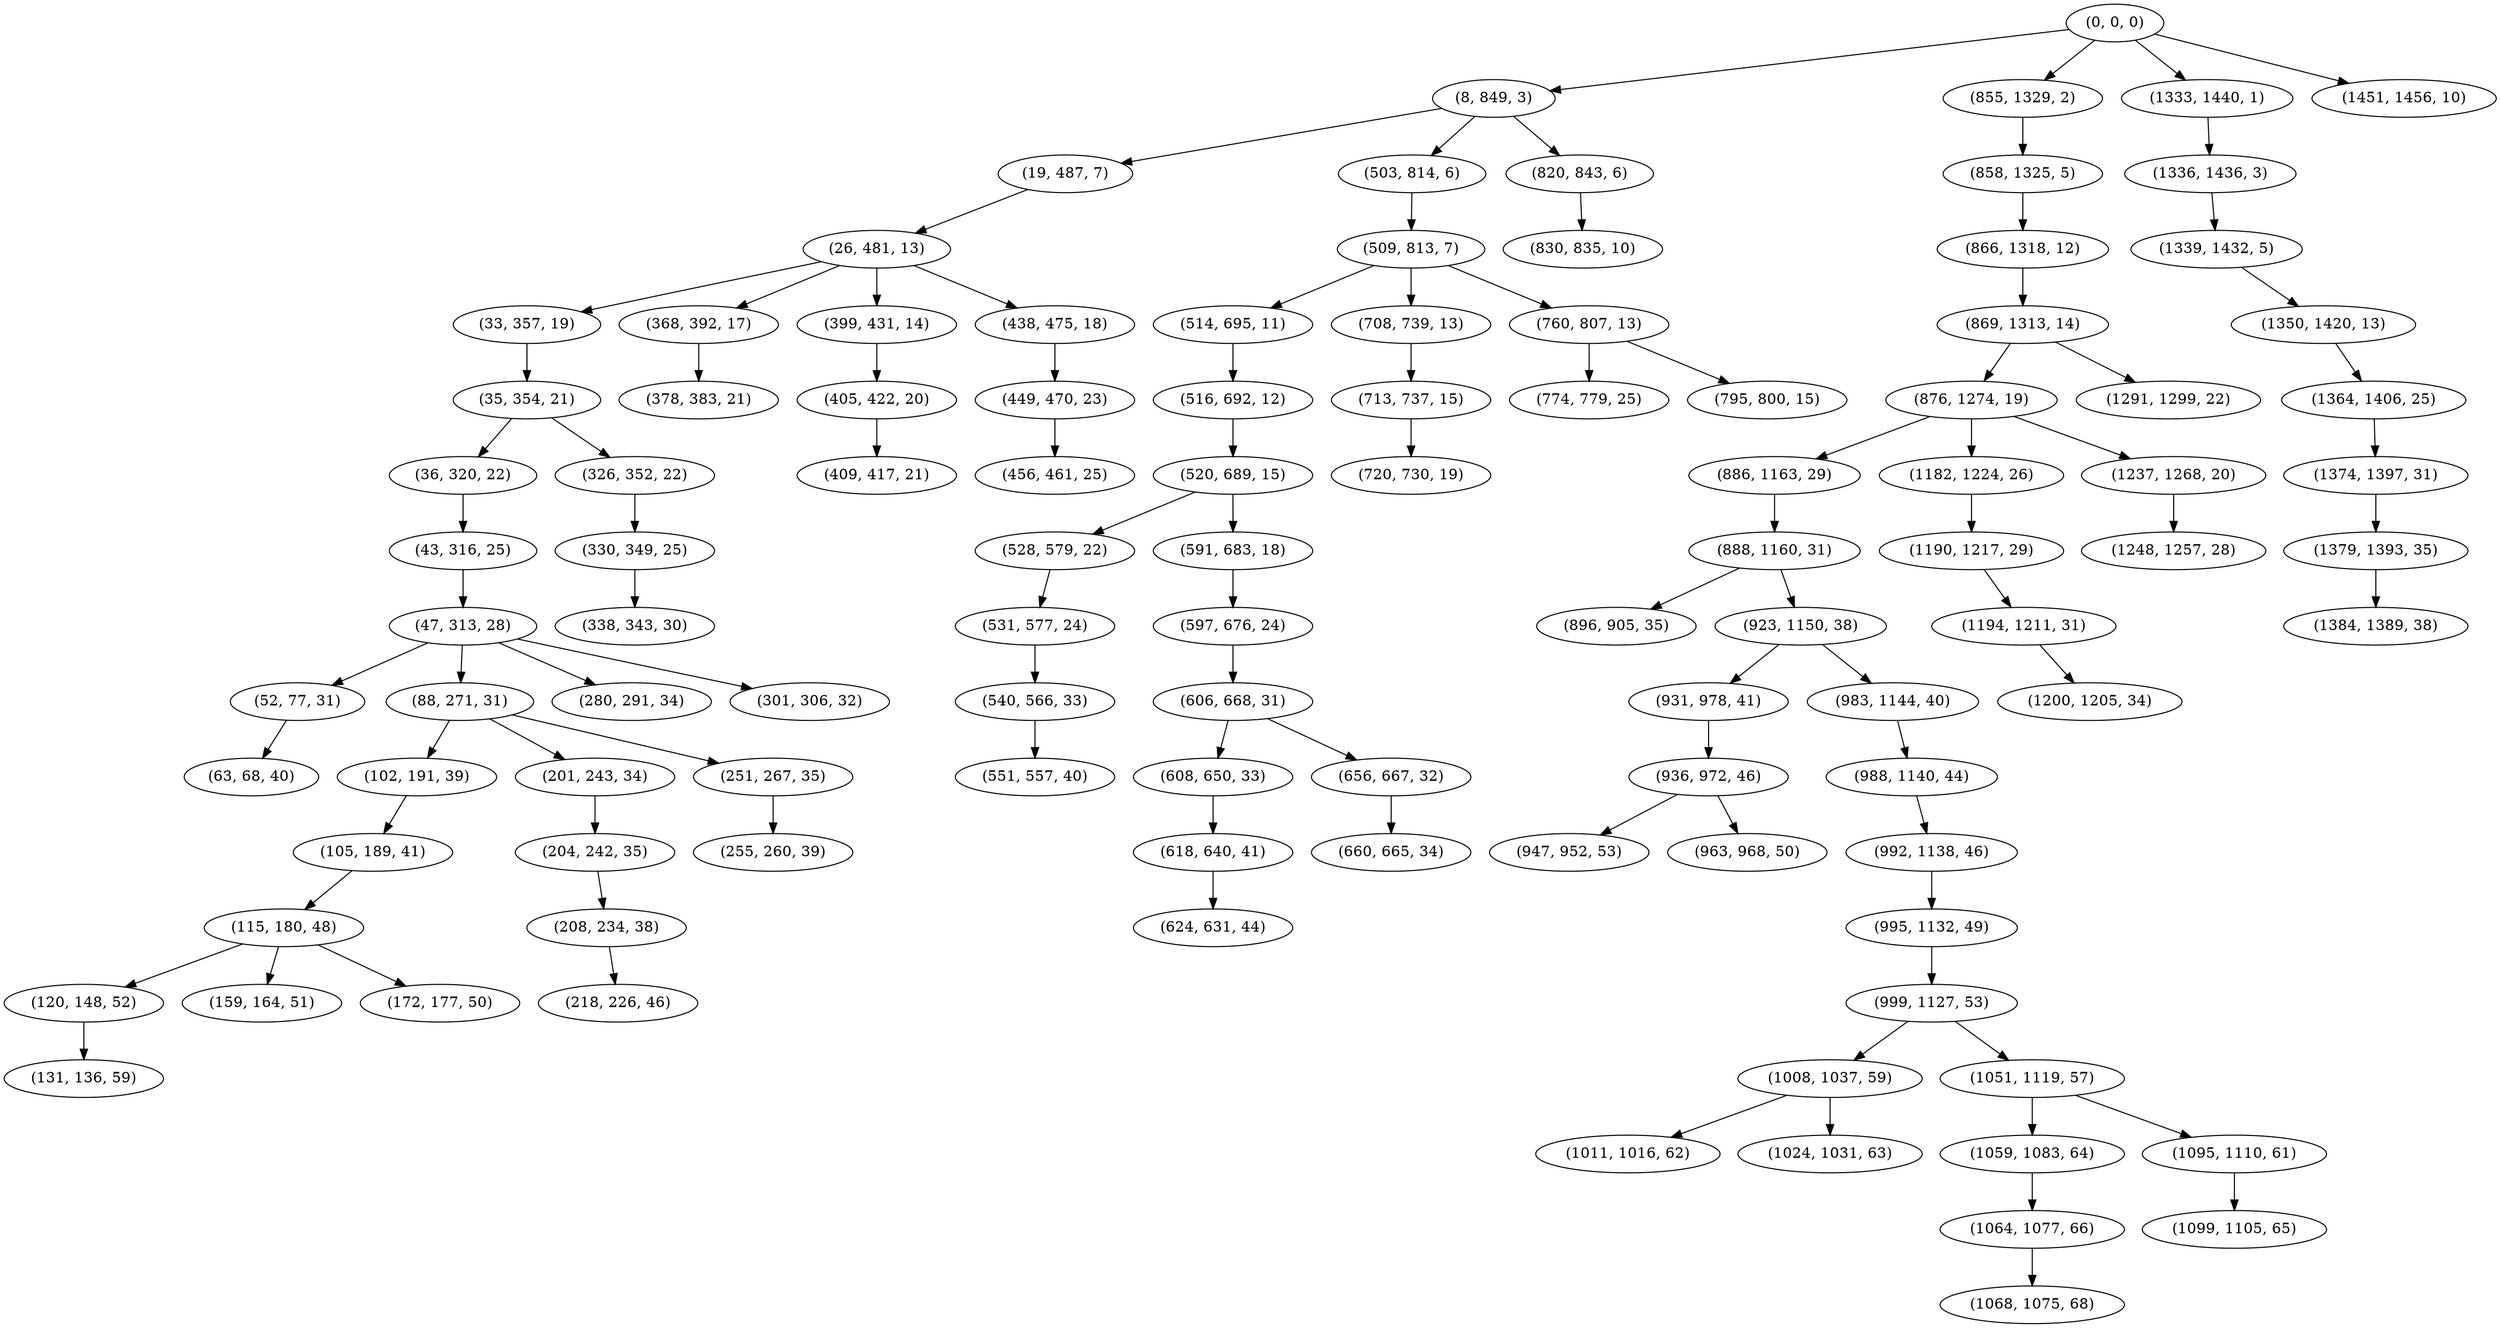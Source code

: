 digraph tree {
    "(0, 0, 0)";
    "(8, 849, 3)";
    "(19, 487, 7)";
    "(26, 481, 13)";
    "(33, 357, 19)";
    "(35, 354, 21)";
    "(36, 320, 22)";
    "(43, 316, 25)";
    "(47, 313, 28)";
    "(52, 77, 31)";
    "(63, 68, 40)";
    "(88, 271, 31)";
    "(102, 191, 39)";
    "(105, 189, 41)";
    "(115, 180, 48)";
    "(120, 148, 52)";
    "(131, 136, 59)";
    "(159, 164, 51)";
    "(172, 177, 50)";
    "(201, 243, 34)";
    "(204, 242, 35)";
    "(208, 234, 38)";
    "(218, 226, 46)";
    "(251, 267, 35)";
    "(255, 260, 39)";
    "(280, 291, 34)";
    "(301, 306, 32)";
    "(326, 352, 22)";
    "(330, 349, 25)";
    "(338, 343, 30)";
    "(368, 392, 17)";
    "(378, 383, 21)";
    "(399, 431, 14)";
    "(405, 422, 20)";
    "(409, 417, 21)";
    "(438, 475, 18)";
    "(449, 470, 23)";
    "(456, 461, 25)";
    "(503, 814, 6)";
    "(509, 813, 7)";
    "(514, 695, 11)";
    "(516, 692, 12)";
    "(520, 689, 15)";
    "(528, 579, 22)";
    "(531, 577, 24)";
    "(540, 566, 33)";
    "(551, 557, 40)";
    "(591, 683, 18)";
    "(597, 676, 24)";
    "(606, 668, 31)";
    "(608, 650, 33)";
    "(618, 640, 41)";
    "(624, 631, 44)";
    "(656, 667, 32)";
    "(660, 665, 34)";
    "(708, 739, 13)";
    "(713, 737, 15)";
    "(720, 730, 19)";
    "(760, 807, 13)";
    "(774, 779, 25)";
    "(795, 800, 15)";
    "(820, 843, 6)";
    "(830, 835, 10)";
    "(855, 1329, 2)";
    "(858, 1325, 5)";
    "(866, 1318, 12)";
    "(869, 1313, 14)";
    "(876, 1274, 19)";
    "(886, 1163, 29)";
    "(888, 1160, 31)";
    "(896, 905, 35)";
    "(923, 1150, 38)";
    "(931, 978, 41)";
    "(936, 972, 46)";
    "(947, 952, 53)";
    "(963, 968, 50)";
    "(983, 1144, 40)";
    "(988, 1140, 44)";
    "(992, 1138, 46)";
    "(995, 1132, 49)";
    "(999, 1127, 53)";
    "(1008, 1037, 59)";
    "(1011, 1016, 62)";
    "(1024, 1031, 63)";
    "(1051, 1119, 57)";
    "(1059, 1083, 64)";
    "(1064, 1077, 66)";
    "(1068, 1075, 68)";
    "(1095, 1110, 61)";
    "(1099, 1105, 65)";
    "(1182, 1224, 26)";
    "(1190, 1217, 29)";
    "(1194, 1211, 31)";
    "(1200, 1205, 34)";
    "(1237, 1268, 20)";
    "(1248, 1257, 28)";
    "(1291, 1299, 22)";
    "(1333, 1440, 1)";
    "(1336, 1436, 3)";
    "(1339, 1432, 5)";
    "(1350, 1420, 13)";
    "(1364, 1406, 25)";
    "(1374, 1397, 31)";
    "(1379, 1393, 35)";
    "(1384, 1389, 38)";
    "(1451, 1456, 10)";
    "(0, 0, 0)" -> "(8, 849, 3)";
    "(0, 0, 0)" -> "(855, 1329, 2)";
    "(0, 0, 0)" -> "(1333, 1440, 1)";
    "(0, 0, 0)" -> "(1451, 1456, 10)";
    "(8, 849, 3)" -> "(19, 487, 7)";
    "(8, 849, 3)" -> "(503, 814, 6)";
    "(8, 849, 3)" -> "(820, 843, 6)";
    "(19, 487, 7)" -> "(26, 481, 13)";
    "(26, 481, 13)" -> "(33, 357, 19)";
    "(26, 481, 13)" -> "(368, 392, 17)";
    "(26, 481, 13)" -> "(399, 431, 14)";
    "(26, 481, 13)" -> "(438, 475, 18)";
    "(33, 357, 19)" -> "(35, 354, 21)";
    "(35, 354, 21)" -> "(36, 320, 22)";
    "(35, 354, 21)" -> "(326, 352, 22)";
    "(36, 320, 22)" -> "(43, 316, 25)";
    "(43, 316, 25)" -> "(47, 313, 28)";
    "(47, 313, 28)" -> "(52, 77, 31)";
    "(47, 313, 28)" -> "(88, 271, 31)";
    "(47, 313, 28)" -> "(280, 291, 34)";
    "(47, 313, 28)" -> "(301, 306, 32)";
    "(52, 77, 31)" -> "(63, 68, 40)";
    "(88, 271, 31)" -> "(102, 191, 39)";
    "(88, 271, 31)" -> "(201, 243, 34)";
    "(88, 271, 31)" -> "(251, 267, 35)";
    "(102, 191, 39)" -> "(105, 189, 41)";
    "(105, 189, 41)" -> "(115, 180, 48)";
    "(115, 180, 48)" -> "(120, 148, 52)";
    "(115, 180, 48)" -> "(159, 164, 51)";
    "(115, 180, 48)" -> "(172, 177, 50)";
    "(120, 148, 52)" -> "(131, 136, 59)";
    "(201, 243, 34)" -> "(204, 242, 35)";
    "(204, 242, 35)" -> "(208, 234, 38)";
    "(208, 234, 38)" -> "(218, 226, 46)";
    "(251, 267, 35)" -> "(255, 260, 39)";
    "(326, 352, 22)" -> "(330, 349, 25)";
    "(330, 349, 25)" -> "(338, 343, 30)";
    "(368, 392, 17)" -> "(378, 383, 21)";
    "(399, 431, 14)" -> "(405, 422, 20)";
    "(405, 422, 20)" -> "(409, 417, 21)";
    "(438, 475, 18)" -> "(449, 470, 23)";
    "(449, 470, 23)" -> "(456, 461, 25)";
    "(503, 814, 6)" -> "(509, 813, 7)";
    "(509, 813, 7)" -> "(514, 695, 11)";
    "(509, 813, 7)" -> "(708, 739, 13)";
    "(509, 813, 7)" -> "(760, 807, 13)";
    "(514, 695, 11)" -> "(516, 692, 12)";
    "(516, 692, 12)" -> "(520, 689, 15)";
    "(520, 689, 15)" -> "(528, 579, 22)";
    "(520, 689, 15)" -> "(591, 683, 18)";
    "(528, 579, 22)" -> "(531, 577, 24)";
    "(531, 577, 24)" -> "(540, 566, 33)";
    "(540, 566, 33)" -> "(551, 557, 40)";
    "(591, 683, 18)" -> "(597, 676, 24)";
    "(597, 676, 24)" -> "(606, 668, 31)";
    "(606, 668, 31)" -> "(608, 650, 33)";
    "(606, 668, 31)" -> "(656, 667, 32)";
    "(608, 650, 33)" -> "(618, 640, 41)";
    "(618, 640, 41)" -> "(624, 631, 44)";
    "(656, 667, 32)" -> "(660, 665, 34)";
    "(708, 739, 13)" -> "(713, 737, 15)";
    "(713, 737, 15)" -> "(720, 730, 19)";
    "(760, 807, 13)" -> "(774, 779, 25)";
    "(760, 807, 13)" -> "(795, 800, 15)";
    "(820, 843, 6)" -> "(830, 835, 10)";
    "(855, 1329, 2)" -> "(858, 1325, 5)";
    "(858, 1325, 5)" -> "(866, 1318, 12)";
    "(866, 1318, 12)" -> "(869, 1313, 14)";
    "(869, 1313, 14)" -> "(876, 1274, 19)";
    "(869, 1313, 14)" -> "(1291, 1299, 22)";
    "(876, 1274, 19)" -> "(886, 1163, 29)";
    "(876, 1274, 19)" -> "(1182, 1224, 26)";
    "(876, 1274, 19)" -> "(1237, 1268, 20)";
    "(886, 1163, 29)" -> "(888, 1160, 31)";
    "(888, 1160, 31)" -> "(896, 905, 35)";
    "(888, 1160, 31)" -> "(923, 1150, 38)";
    "(923, 1150, 38)" -> "(931, 978, 41)";
    "(923, 1150, 38)" -> "(983, 1144, 40)";
    "(931, 978, 41)" -> "(936, 972, 46)";
    "(936, 972, 46)" -> "(947, 952, 53)";
    "(936, 972, 46)" -> "(963, 968, 50)";
    "(983, 1144, 40)" -> "(988, 1140, 44)";
    "(988, 1140, 44)" -> "(992, 1138, 46)";
    "(992, 1138, 46)" -> "(995, 1132, 49)";
    "(995, 1132, 49)" -> "(999, 1127, 53)";
    "(999, 1127, 53)" -> "(1008, 1037, 59)";
    "(999, 1127, 53)" -> "(1051, 1119, 57)";
    "(1008, 1037, 59)" -> "(1011, 1016, 62)";
    "(1008, 1037, 59)" -> "(1024, 1031, 63)";
    "(1051, 1119, 57)" -> "(1059, 1083, 64)";
    "(1051, 1119, 57)" -> "(1095, 1110, 61)";
    "(1059, 1083, 64)" -> "(1064, 1077, 66)";
    "(1064, 1077, 66)" -> "(1068, 1075, 68)";
    "(1095, 1110, 61)" -> "(1099, 1105, 65)";
    "(1182, 1224, 26)" -> "(1190, 1217, 29)";
    "(1190, 1217, 29)" -> "(1194, 1211, 31)";
    "(1194, 1211, 31)" -> "(1200, 1205, 34)";
    "(1237, 1268, 20)" -> "(1248, 1257, 28)";
    "(1333, 1440, 1)" -> "(1336, 1436, 3)";
    "(1336, 1436, 3)" -> "(1339, 1432, 5)";
    "(1339, 1432, 5)" -> "(1350, 1420, 13)";
    "(1350, 1420, 13)" -> "(1364, 1406, 25)";
    "(1364, 1406, 25)" -> "(1374, 1397, 31)";
    "(1374, 1397, 31)" -> "(1379, 1393, 35)";
    "(1379, 1393, 35)" -> "(1384, 1389, 38)";
}
